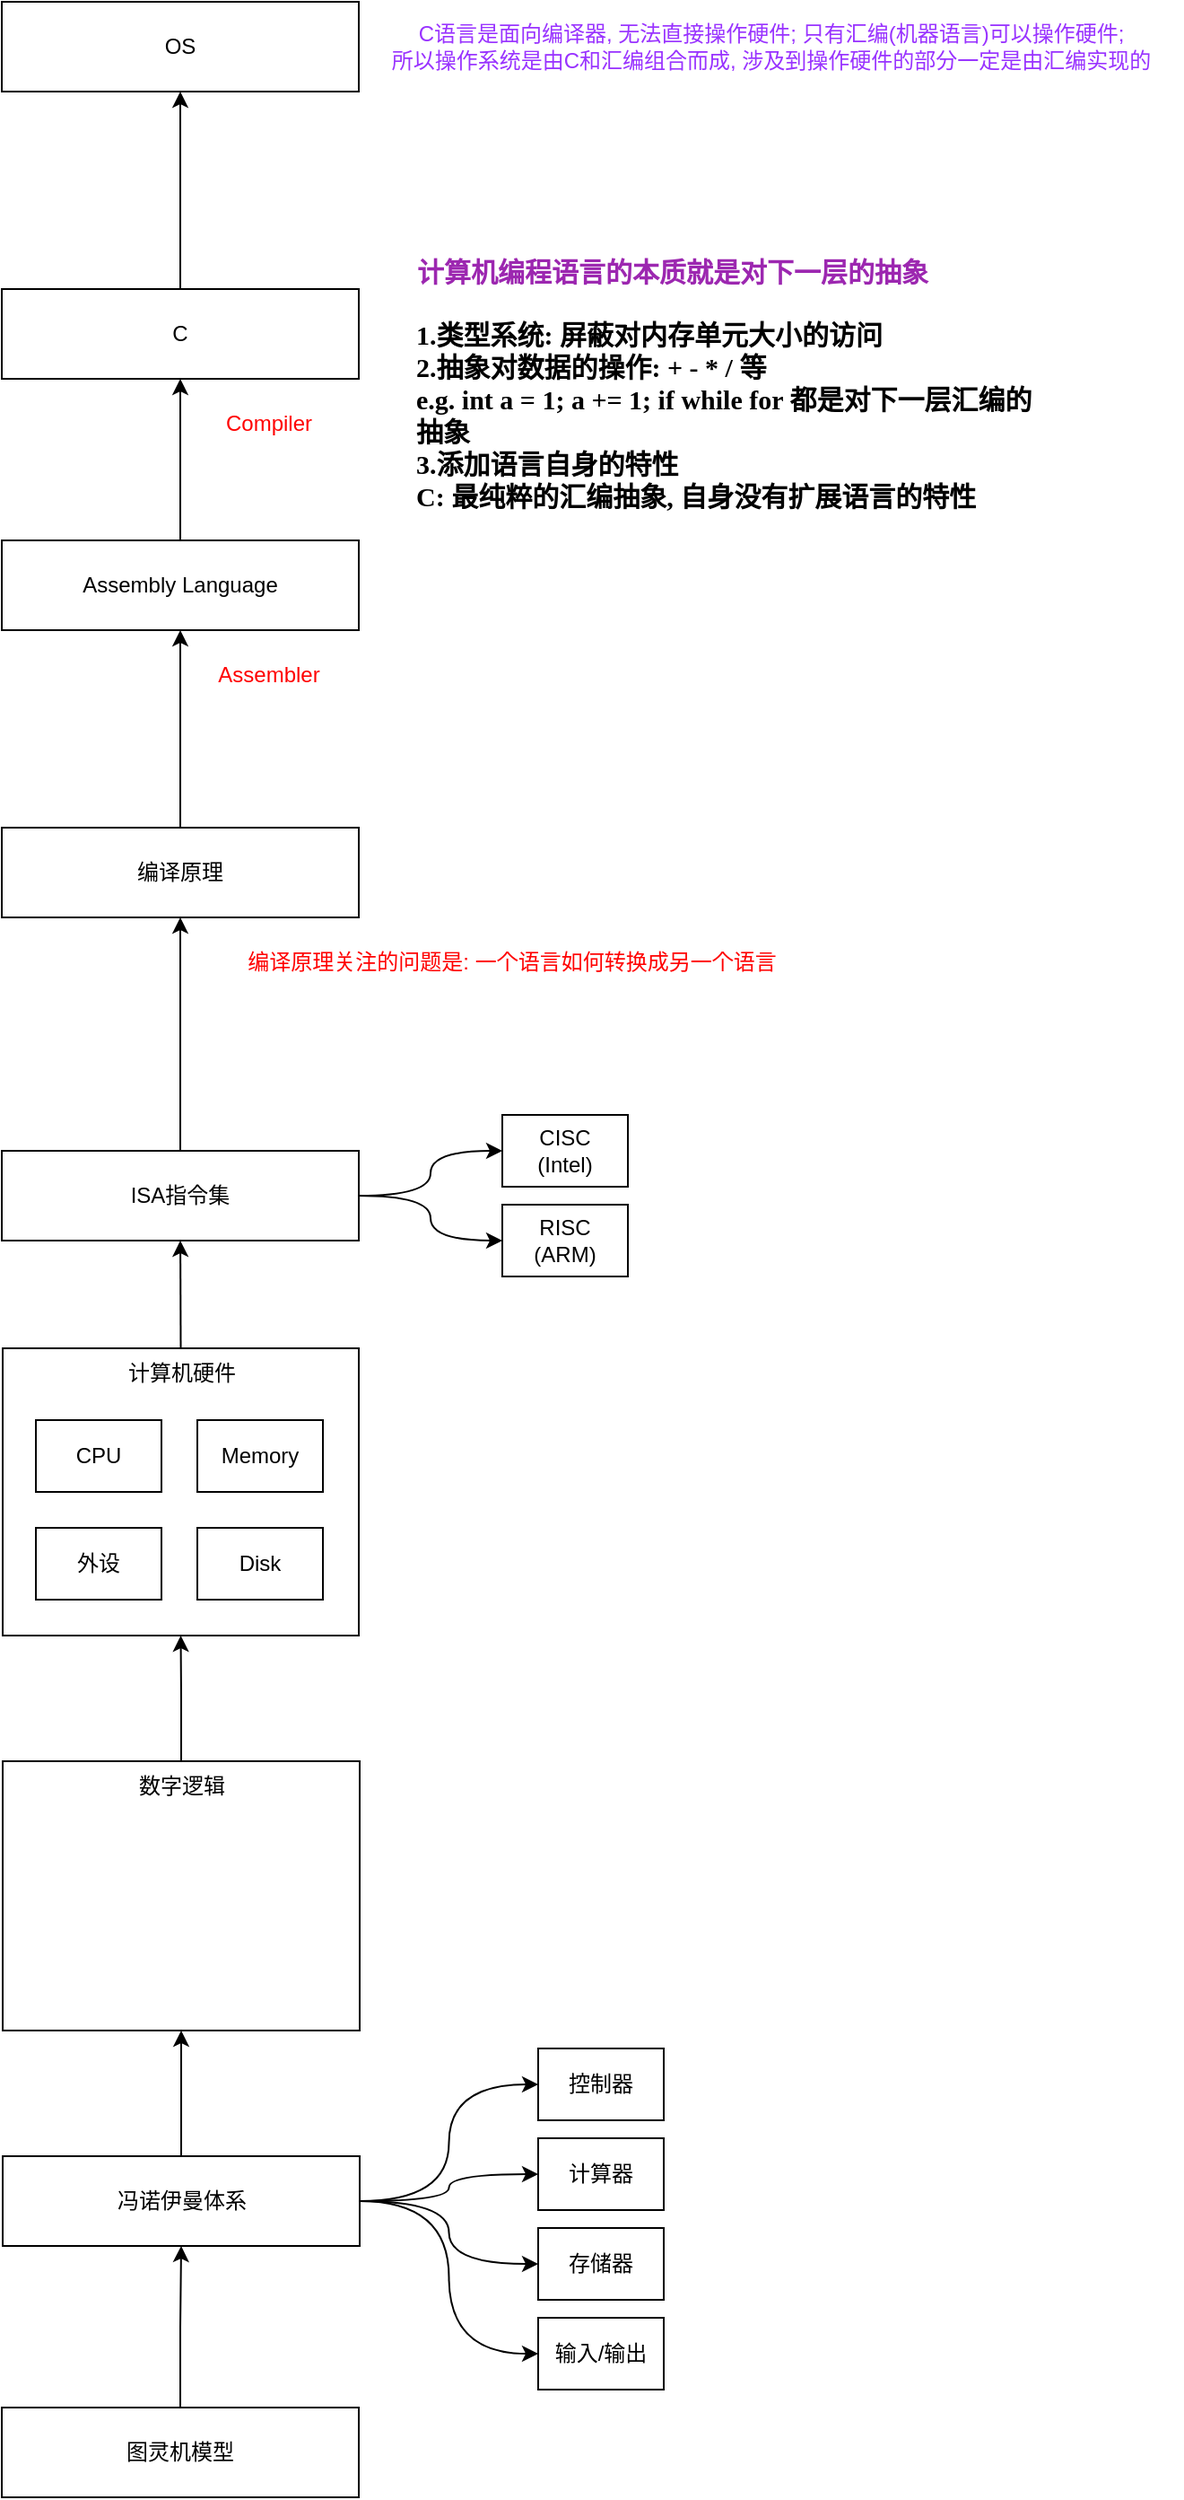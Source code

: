 <mxfile version="20.2.2" type="github">
  <diagram id="_dh9glDH5kx_qx3IPk2B" name="Page-1">
    <mxGraphModel dx="599" dy="769" grid="1" gridSize="10" guides="1" tooltips="1" connect="1" arrows="1" fold="1" page="1" pageScale="1" pageWidth="827" pageHeight="1169" math="0" shadow="0">
      <root>
        <mxCell id="0" />
        <mxCell id="1" parent="0" />
        <mxCell id="2vaMElDyrSs1qIXfbJuE-2" value="数字逻辑" style="rounded=0;whiteSpace=wrap;html=1;verticalAlign=top;" vertex="1" parent="1">
          <mxGeometry x="1081.5" y="1030" width="199" height="150" as="geometry" />
        </mxCell>
        <mxCell id="2vaMElDyrSs1qIXfbJuE-3" style="edgeStyle=orthogonalEdgeStyle;rounded=0;orthogonalLoop=1;jettySize=auto;html=1;exitX=0.5;exitY=0;exitDx=0;exitDy=0;entryX=0.5;entryY=1;entryDx=0;entryDy=0;" edge="1" parent="1" source="2vaMElDyrSs1qIXfbJuE-2" target="2vaMElDyrSs1qIXfbJuE-6">
          <mxGeometry relative="1" as="geometry">
            <mxPoint x="1181" y="960" as="targetPoint" />
          </mxGeometry>
        </mxCell>
        <mxCell id="2vaMElDyrSs1qIXfbJuE-26" value="" style="edgeStyle=orthogonalEdgeStyle;curved=1;rounded=0;orthogonalLoop=1;jettySize=auto;html=1;" edge="1" parent="1" source="2vaMElDyrSs1qIXfbJuE-6" target="2vaMElDyrSs1qIXfbJuE-24">
          <mxGeometry relative="1" as="geometry" />
        </mxCell>
        <mxCell id="2vaMElDyrSs1qIXfbJuE-6" value="计算机硬件" style="rounded=0;whiteSpace=wrap;html=1;verticalAlign=top;" vertex="1" parent="1">
          <mxGeometry x="1081.5" y="800" width="198.5" height="160" as="geometry" />
        </mxCell>
        <mxCell id="2vaMElDyrSs1qIXfbJuE-7" value="CPU" style="rounded=0;whiteSpace=wrap;html=1;fillColor=#FFFFFF;" vertex="1" parent="1">
          <mxGeometry x="1100" y="840" width="70" height="40" as="geometry" />
        </mxCell>
        <mxCell id="2vaMElDyrSs1qIXfbJuE-8" value="Memory" style="rounded=0;whiteSpace=wrap;html=1;fillColor=#FFFFFF;" vertex="1" parent="1">
          <mxGeometry x="1190" y="840" width="70" height="40" as="geometry" />
        </mxCell>
        <mxCell id="2vaMElDyrSs1qIXfbJuE-9" value="外设" style="rounded=0;whiteSpace=wrap;html=1;fillColor=#FFFFFF;" vertex="1" parent="1">
          <mxGeometry x="1100" y="900" width="70" height="40" as="geometry" />
        </mxCell>
        <mxCell id="2vaMElDyrSs1qIXfbJuE-10" value="Disk" style="rounded=0;whiteSpace=wrap;html=1;fillColor=#FFFFFF;" vertex="1" parent="1">
          <mxGeometry x="1190" y="900" width="70" height="40" as="geometry" />
        </mxCell>
        <mxCell id="2vaMElDyrSs1qIXfbJuE-13" value="" style="edgeStyle=orthogonalEdgeStyle;rounded=0;orthogonalLoop=1;jettySize=auto;html=1;" edge="1" parent="1" source="2vaMElDyrSs1qIXfbJuE-11" target="2vaMElDyrSs1qIXfbJuE-2">
          <mxGeometry relative="1" as="geometry" />
        </mxCell>
        <mxCell id="2vaMElDyrSs1qIXfbJuE-19" style="edgeStyle=orthogonalEdgeStyle;rounded=0;orthogonalLoop=1;jettySize=auto;html=1;exitX=1;exitY=0.5;exitDx=0;exitDy=0;entryX=0;entryY=0.5;entryDx=0;entryDy=0;curved=1;" edge="1" parent="1" source="2vaMElDyrSs1qIXfbJuE-11" target="2vaMElDyrSs1qIXfbJuE-15">
          <mxGeometry relative="1" as="geometry" />
        </mxCell>
        <mxCell id="2vaMElDyrSs1qIXfbJuE-21" style="edgeStyle=orthogonalEdgeStyle;curved=1;rounded=0;orthogonalLoop=1;jettySize=auto;html=1;exitX=1;exitY=0.5;exitDx=0;exitDy=0;entryX=0;entryY=0.5;entryDx=0;entryDy=0;" edge="1" parent="1" source="2vaMElDyrSs1qIXfbJuE-11" target="2vaMElDyrSs1qIXfbJuE-16">
          <mxGeometry relative="1" as="geometry" />
        </mxCell>
        <mxCell id="2vaMElDyrSs1qIXfbJuE-22" style="edgeStyle=orthogonalEdgeStyle;curved=1;rounded=0;orthogonalLoop=1;jettySize=auto;html=1;exitX=1;exitY=0.5;exitDx=0;exitDy=0;entryX=0;entryY=0.5;entryDx=0;entryDy=0;" edge="1" parent="1" source="2vaMElDyrSs1qIXfbJuE-11" target="2vaMElDyrSs1qIXfbJuE-18">
          <mxGeometry relative="1" as="geometry" />
        </mxCell>
        <mxCell id="2vaMElDyrSs1qIXfbJuE-23" style="edgeStyle=orthogonalEdgeStyle;curved=1;rounded=0;orthogonalLoop=1;jettySize=auto;html=1;exitX=1;exitY=0.5;exitDx=0;exitDy=0;entryX=0;entryY=0.5;entryDx=0;entryDy=0;" edge="1" parent="1" source="2vaMElDyrSs1qIXfbJuE-11" target="2vaMElDyrSs1qIXfbJuE-17">
          <mxGeometry relative="1" as="geometry" />
        </mxCell>
        <mxCell id="2vaMElDyrSs1qIXfbJuE-11" value="冯诺伊曼体系" style="rounded=0;whiteSpace=wrap;html=1;verticalAlign=middle;" vertex="1" parent="1">
          <mxGeometry x="1081.5" y="1250" width="199" height="50" as="geometry" />
        </mxCell>
        <mxCell id="2vaMElDyrSs1qIXfbJuE-14" value="" style="edgeStyle=orthogonalEdgeStyle;rounded=0;orthogonalLoop=1;jettySize=auto;html=1;" edge="1" parent="1" source="2vaMElDyrSs1qIXfbJuE-12" target="2vaMElDyrSs1qIXfbJuE-11">
          <mxGeometry relative="1" as="geometry" />
        </mxCell>
        <mxCell id="2vaMElDyrSs1qIXfbJuE-12" value="图灵机模型" style="rounded=0;whiteSpace=wrap;html=1;verticalAlign=middle;" vertex="1" parent="1">
          <mxGeometry x="1081" y="1390" width="199" height="50" as="geometry" />
        </mxCell>
        <mxCell id="2vaMElDyrSs1qIXfbJuE-15" value="控制器" style="rounded=0;whiteSpace=wrap;html=1;fillColor=#FFFFFF;" vertex="1" parent="1">
          <mxGeometry x="1380" y="1190" width="70" height="40" as="geometry" />
        </mxCell>
        <mxCell id="2vaMElDyrSs1qIXfbJuE-16" value="计算器" style="rounded=0;whiteSpace=wrap;html=1;fillColor=#FFFFFF;" vertex="1" parent="1">
          <mxGeometry x="1380" y="1240" width="70" height="40" as="geometry" />
        </mxCell>
        <mxCell id="2vaMElDyrSs1qIXfbJuE-17" value="输入/输出" style="rounded=0;whiteSpace=wrap;html=1;fillColor=#FFFFFF;" vertex="1" parent="1">
          <mxGeometry x="1380" y="1340" width="70" height="40" as="geometry" />
        </mxCell>
        <mxCell id="2vaMElDyrSs1qIXfbJuE-18" value="存储器" style="rounded=0;whiteSpace=wrap;html=1;fillColor=#FFFFFF;" vertex="1" parent="1">
          <mxGeometry x="1380" y="1290" width="70" height="40" as="geometry" />
        </mxCell>
        <mxCell id="2vaMElDyrSs1qIXfbJuE-30" style="edgeStyle=orthogonalEdgeStyle;curved=1;rounded=0;orthogonalLoop=1;jettySize=auto;html=1;exitX=1;exitY=0.5;exitDx=0;exitDy=0;entryX=0;entryY=0.5;entryDx=0;entryDy=0;" edge="1" parent="1" source="2vaMElDyrSs1qIXfbJuE-24" target="2vaMElDyrSs1qIXfbJuE-28">
          <mxGeometry relative="1" as="geometry" />
        </mxCell>
        <mxCell id="2vaMElDyrSs1qIXfbJuE-31" style="edgeStyle=orthogonalEdgeStyle;curved=1;rounded=0;orthogonalLoop=1;jettySize=auto;html=1;exitX=1;exitY=0.5;exitDx=0;exitDy=0;" edge="1" parent="1" source="2vaMElDyrSs1qIXfbJuE-24" target="2vaMElDyrSs1qIXfbJuE-29">
          <mxGeometry relative="1" as="geometry" />
        </mxCell>
        <mxCell id="2vaMElDyrSs1qIXfbJuE-33" style="edgeStyle=orthogonalEdgeStyle;curved=1;rounded=0;orthogonalLoop=1;jettySize=auto;html=1;exitX=0.5;exitY=0;exitDx=0;exitDy=0;entryX=0.5;entryY=1;entryDx=0;entryDy=0;" edge="1" parent="1" source="2vaMElDyrSs1qIXfbJuE-24" target="2vaMElDyrSs1qIXfbJuE-32">
          <mxGeometry relative="1" as="geometry" />
        </mxCell>
        <mxCell id="2vaMElDyrSs1qIXfbJuE-24" value="ISA指令集" style="rounded=0;whiteSpace=wrap;html=1;verticalAlign=middle;" vertex="1" parent="1">
          <mxGeometry x="1081" y="690" width="199" height="50" as="geometry" />
        </mxCell>
        <mxCell id="2vaMElDyrSs1qIXfbJuE-38" value="" style="edgeStyle=orthogonalEdgeStyle;curved=1;rounded=0;orthogonalLoop=1;jettySize=auto;html=1;fontColor=#FF0000;" edge="1" parent="1" source="2vaMElDyrSs1qIXfbJuE-25" target="2vaMElDyrSs1qIXfbJuE-36">
          <mxGeometry relative="1" as="geometry" />
        </mxCell>
        <mxCell id="2vaMElDyrSs1qIXfbJuE-25" value="Assembly Language" style="rounded=0;whiteSpace=wrap;html=1;verticalAlign=middle;" vertex="1" parent="1">
          <mxGeometry x="1081" y="350" width="199" height="50" as="geometry" />
        </mxCell>
        <mxCell id="2vaMElDyrSs1qIXfbJuE-28" value="CISC&lt;br&gt;(Intel)" style="rounded=0;whiteSpace=wrap;html=1;fillColor=#FFFFFF;" vertex="1" parent="1">
          <mxGeometry x="1360" y="670" width="70" height="40" as="geometry" />
        </mxCell>
        <mxCell id="2vaMElDyrSs1qIXfbJuE-29" value="RISC&lt;br&gt;(ARM)" style="rounded=0;whiteSpace=wrap;html=1;fillColor=#FFFFFF;" vertex="1" parent="1">
          <mxGeometry x="1360" y="720" width="70" height="40" as="geometry" />
        </mxCell>
        <mxCell id="2vaMElDyrSs1qIXfbJuE-34" value="" style="edgeStyle=orthogonalEdgeStyle;curved=1;rounded=0;orthogonalLoop=1;jettySize=auto;html=1;" edge="1" parent="1" source="2vaMElDyrSs1qIXfbJuE-32" target="2vaMElDyrSs1qIXfbJuE-25">
          <mxGeometry relative="1" as="geometry" />
        </mxCell>
        <mxCell id="2vaMElDyrSs1qIXfbJuE-32" value="编译原理" style="rounded=0;whiteSpace=wrap;html=1;verticalAlign=middle;" vertex="1" parent="1">
          <mxGeometry x="1081" y="510" width="199" height="50" as="geometry" />
        </mxCell>
        <mxCell id="2vaMElDyrSs1qIXfbJuE-35" value="&lt;font color=&quot;#ff0000&quot;&gt;编译原理关注的问题是: 一个语言如何转换成另一个语言&lt;/font&gt;" style="text;html=1;strokeColor=none;fillColor=none;align=center;verticalAlign=middle;whiteSpace=wrap;rounded=0;" vertex="1" parent="1">
          <mxGeometry x="1211" y="565" width="309" height="40" as="geometry" />
        </mxCell>
        <mxCell id="2vaMElDyrSs1qIXfbJuE-39" value="" style="edgeStyle=orthogonalEdgeStyle;curved=1;rounded=0;orthogonalLoop=1;jettySize=auto;html=1;fontColor=#FF0000;" edge="1" parent="1" source="2vaMElDyrSs1qIXfbJuE-36" target="2vaMElDyrSs1qIXfbJuE-37">
          <mxGeometry relative="1" as="geometry" />
        </mxCell>
        <mxCell id="2vaMElDyrSs1qIXfbJuE-36" value="C" style="rounded=0;whiteSpace=wrap;html=1;verticalAlign=middle;" vertex="1" parent="1">
          <mxGeometry x="1081" y="210" width="199" height="50" as="geometry" />
        </mxCell>
        <mxCell id="2vaMElDyrSs1qIXfbJuE-37" value="OS" style="rounded=0;whiteSpace=wrap;html=1;verticalAlign=middle;" vertex="1" parent="1">
          <mxGeometry x="1081" y="50" width="199" height="50" as="geometry" />
        </mxCell>
        <mxCell id="2vaMElDyrSs1qIXfbJuE-40" value="&lt;div class=&quot;mind-clipboard&quot;&gt;C语言是面向编译器, 无法直接操作硬件; 只有汇编(机器语言)可以操作硬件;&lt;br&gt;所以操作系统是由C和汇编组合而成, 涉及到操作硬件的部分一定是由汇编实现的&lt;/div&gt;" style="text;html=1;strokeColor=none;fillColor=none;align=center;verticalAlign=middle;whiteSpace=wrap;rounded=0;fontColor=#9933FF;" vertex="1" parent="1">
          <mxGeometry x="1279.5" y="50" width="459.5" height="50" as="geometry" />
        </mxCell>
        <mxCell id="2vaMElDyrSs1qIXfbJuE-41" value="&lt;font color=&quot;#ff0000&quot;&gt;Compiler&lt;/font&gt;" style="text;html=1;strokeColor=none;fillColor=none;align=center;verticalAlign=middle;whiteSpace=wrap;rounded=0;" vertex="1" parent="1">
          <mxGeometry x="1190" y="270" width="80" height="30" as="geometry" />
        </mxCell>
        <mxCell id="2vaMElDyrSs1qIXfbJuE-42" value="&lt;font color=&quot;#ff0000&quot;&gt;Assembler&lt;/font&gt;" style="text;html=1;strokeColor=none;fillColor=none;align=center;verticalAlign=middle;whiteSpace=wrap;rounded=0;" vertex="1" parent="1">
          <mxGeometry x="1190" y="410" width="80" height="30" as="geometry" />
        </mxCell>
        <mxCell id="2vaMElDyrSs1qIXfbJuE-43" value="&lt;meta charset=&quot;utf-8&quot;&gt;&lt;span style=&quot;color: rgb(156, 39, 176); font-family: 微软雅黑; font-size: 15px; font-style: normal; font-variant-ligatures: normal; font-variant-caps: normal; font-weight: 700; letter-spacing: normal; orphans: 2; text-align: center; text-indent: 0px; text-transform: none; widows: 2; word-spacing: 0px; -webkit-text-stroke-width: 0px; background-color: rgba(255, 255, 255, 0.01); text-decoration-thickness: initial; text-decoration-style: initial; text-decoration-color: initial; float: none; display: inline !important;&quot;&gt;计算机编程语言的本质就是对下一层的抽象&lt;/span&gt;" style="text;html=1;strokeColor=none;fillColor=none;align=center;verticalAlign=middle;whiteSpace=wrap;rounded=0;fontColor=#9933FF;" vertex="1" parent="1">
          <mxGeometry x="1290" y="180" width="330" height="40" as="geometry" />
        </mxCell>
        <mxCell id="2vaMElDyrSs1qIXfbJuE-44" value="&lt;font face=&quot;微软雅黑&quot;&gt;&lt;span style=&quot;font-size: 15px; background-color: rgba(255, 255, 255, 0.01);&quot;&gt;&lt;b&gt;1.类型系统: 屏蔽对内存单元大小的访问&lt;br&gt;2.抽象对数据的操作: + - * / 等&lt;br&gt;e.g. int a = 1; a += 1; if while for 都是对下一层汇编的抽象&lt;br&gt;3.添加语言自身的特性&lt;br&gt;C: 最纯粹的汇编抽象, 自身没有扩展语言的特性&lt;br&gt;&lt;/b&gt;&lt;/span&gt;&lt;/font&gt;" style="text;html=1;strokeColor=none;fillColor=none;align=left;verticalAlign=middle;whiteSpace=wrap;rounded=0;fontColor=#000000;" vertex="1" parent="1">
          <mxGeometry x="1310" y="220" width="360" height="120" as="geometry" />
        </mxCell>
      </root>
    </mxGraphModel>
  </diagram>
</mxfile>
